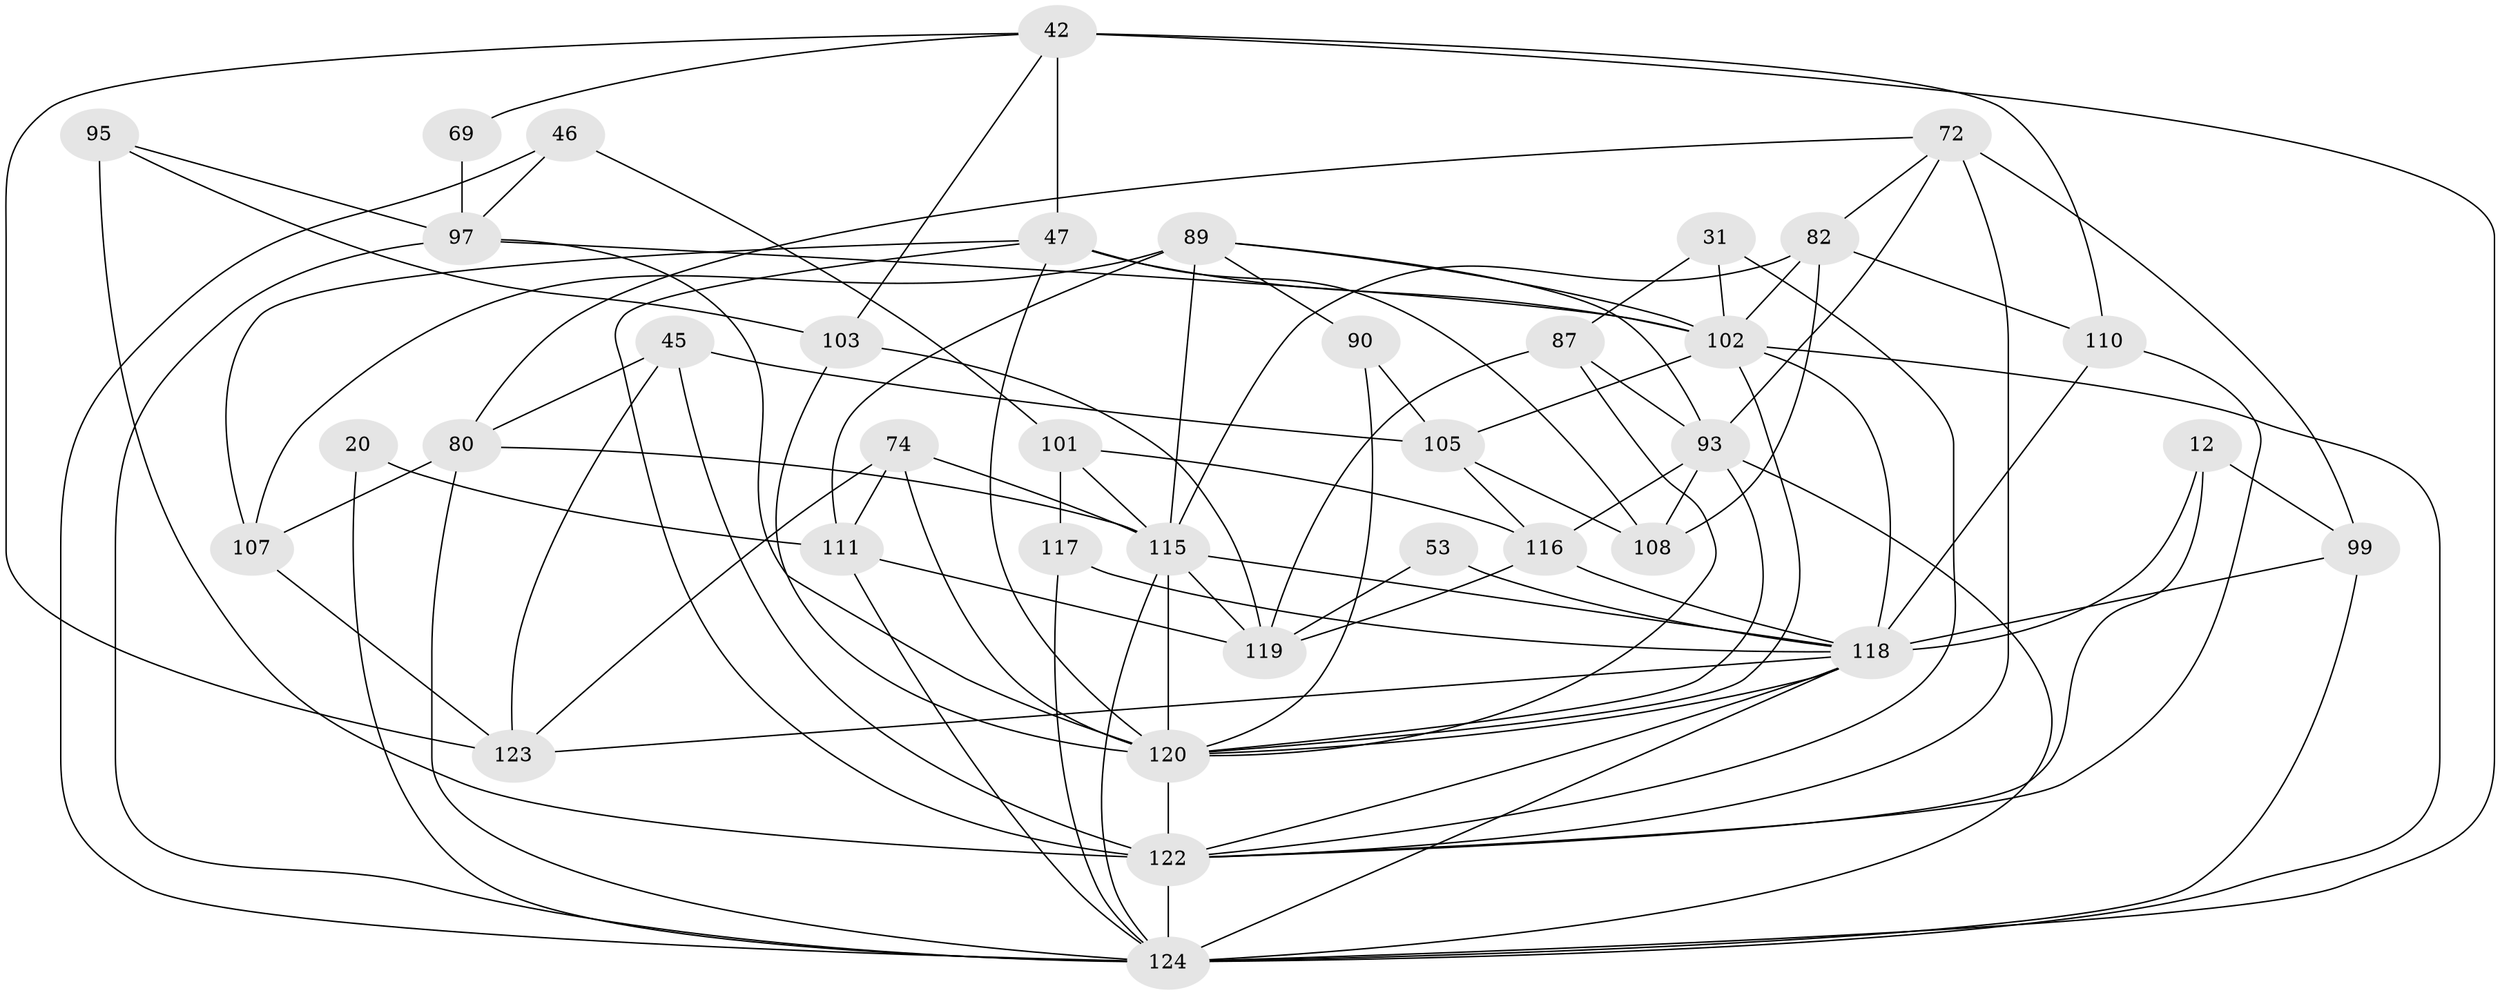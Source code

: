 // original degree distribution, {4: 1.0}
// Generated by graph-tools (version 1.1) at 2025/03/03/04/25 22:03:47]
// undirected, 37 vertices, 98 edges
graph export_dot {
graph [start="1"]
  node [color=gray90,style=filled];
  12;
  20;
  31;
  42 [super="+18+27"];
  45;
  46;
  47 [super="+41"];
  53;
  69;
  72 [super="+30"];
  74;
  80 [super="+9+73"];
  82 [super="+65"];
  87;
  89 [super="+32+86"];
  90;
  93 [super="+49+88"];
  95;
  97 [super="+43+54"];
  99 [super="+4"];
  101;
  102 [super="+68+100"];
  103;
  105 [super="+34"];
  107 [super="+104"];
  108;
  110 [super="+71"];
  111 [super="+33"];
  115 [super="+112+14+114+94"];
  116 [super="+63"];
  117;
  118 [super="+81+106"];
  119 [super="+84"];
  120 [super="+40+96+92"];
  122 [super="+44+67+77+113+121"];
  123 [super="+10"];
  124 [super="+91+64+109+76"];
  12 -- 99 [weight=2];
  12 -- 122;
  12 -- 118;
  20 -- 124 [weight=2];
  20 -- 111 [weight=2];
  31 -- 87;
  31 -- 102 [weight=2];
  31 -- 122;
  42 -- 103;
  42 -- 123;
  42 -- 110 [weight=2];
  42 -- 47 [weight=2];
  42 -- 69;
  42 -- 124;
  45 -- 80;
  45 -- 123;
  45 -- 105;
  45 -- 122;
  46 -- 101;
  46 -- 124;
  46 -- 97 [weight=2];
  47 -- 102 [weight=3];
  47 -- 107 [weight=2];
  47 -- 108;
  47 -- 122 [weight=2];
  47 -- 120 [weight=2];
  53 -- 119 [weight=2];
  53 -- 118 [weight=2];
  69 -- 97 [weight=3];
  72 -- 122 [weight=4];
  72 -- 99;
  72 -- 82 [weight=2];
  72 -- 93;
  72 -- 80 [weight=2];
  74 -- 123;
  74 -- 111;
  74 -- 115;
  74 -- 120;
  80 -- 107 [weight=2];
  80 -- 124 [weight=2];
  80 -- 115;
  82 -- 115;
  82 -- 102;
  82 -- 108;
  82 -- 110;
  87 -- 119;
  87 -- 93;
  87 -- 120;
  89 -- 115 [weight=3];
  89 -- 107 [weight=2];
  89 -- 111 [weight=2];
  89 -- 102;
  89 -- 90;
  89 -- 93;
  90 -- 105;
  90 -- 120 [weight=2];
  93 -- 124 [weight=4];
  93 -- 108;
  93 -- 116;
  93 -- 120;
  95 -- 103;
  95 -- 97;
  95 -- 122 [weight=2];
  97 -- 120 [weight=4];
  97 -- 102;
  97 -- 124;
  99 -- 124 [weight=2];
  99 -- 118;
  101 -- 117;
  101 -- 116;
  101 -- 115;
  102 -- 105;
  102 -- 118;
  102 -- 124 [weight=3];
  102 -- 120;
  103 -- 119;
  103 -- 120;
  105 -- 108;
  105 -- 116 [weight=2];
  107 -- 123 [weight=2];
  110 -- 122 [weight=2];
  110 -- 118;
  111 -- 119 [weight=2];
  111 -- 124;
  115 -- 124 [weight=4];
  115 -- 120 [weight=3];
  115 -- 119;
  115 -- 118 [weight=3];
  116 -- 119;
  116 -- 118 [weight=3];
  117 -- 124 [weight=2];
  117 -- 118;
  118 -- 122;
  118 -- 123;
  118 -- 120 [weight=2];
  118 -- 124;
  120 -- 122 [weight=6];
  122 -- 124 [weight=4];
}
